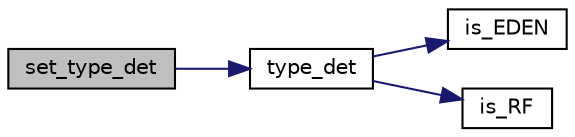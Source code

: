 digraph "set_type_det"
{
 // LATEX_PDF_SIZE
  edge [fontname="Helvetica",fontsize="10",labelfontname="Helvetica",labelfontsize="10"];
  node [fontname="Helvetica",fontsize="10",shape=record];
  rankdir="LR";
  Node1 [label="set_type_det",height=0.2,width=0.4,color="black", fillcolor="grey75", style="filled", fontcolor="black",tooltip=" "];
  Node1 -> Node2 [color="midnightblue",fontsize="10",style="solid",fontname="Helvetica"];
  Node2 [label="type_det",height=0.2,width=0.4,color="black", fillcolor="white", style="filled",URL="$utils_8hpp.html#a738dc97f1763fe81740b8614f33ebfc2",tooltip=" "];
  Node2 -> Node3 [color="midnightblue",fontsize="10",style="solid",fontname="Helvetica"];
  Node3 [label="is_EDEN",height=0.2,width=0.4,color="black", fillcolor="white", style="filled",URL="$utils_8hpp.html#ae6bffa4b228c128267fc1f496a05c399",tooltip=" "];
  Node2 -> Node4 [color="midnightblue",fontsize="10",style="solid",fontname="Helvetica"];
  Node4 [label="is_RF",height=0.2,width=0.4,color="black", fillcolor="white", style="filled",URL="$utils_8hpp.html#ac53473e4a229d25f940a2481b33e2cb9",tooltip=" "];
}
